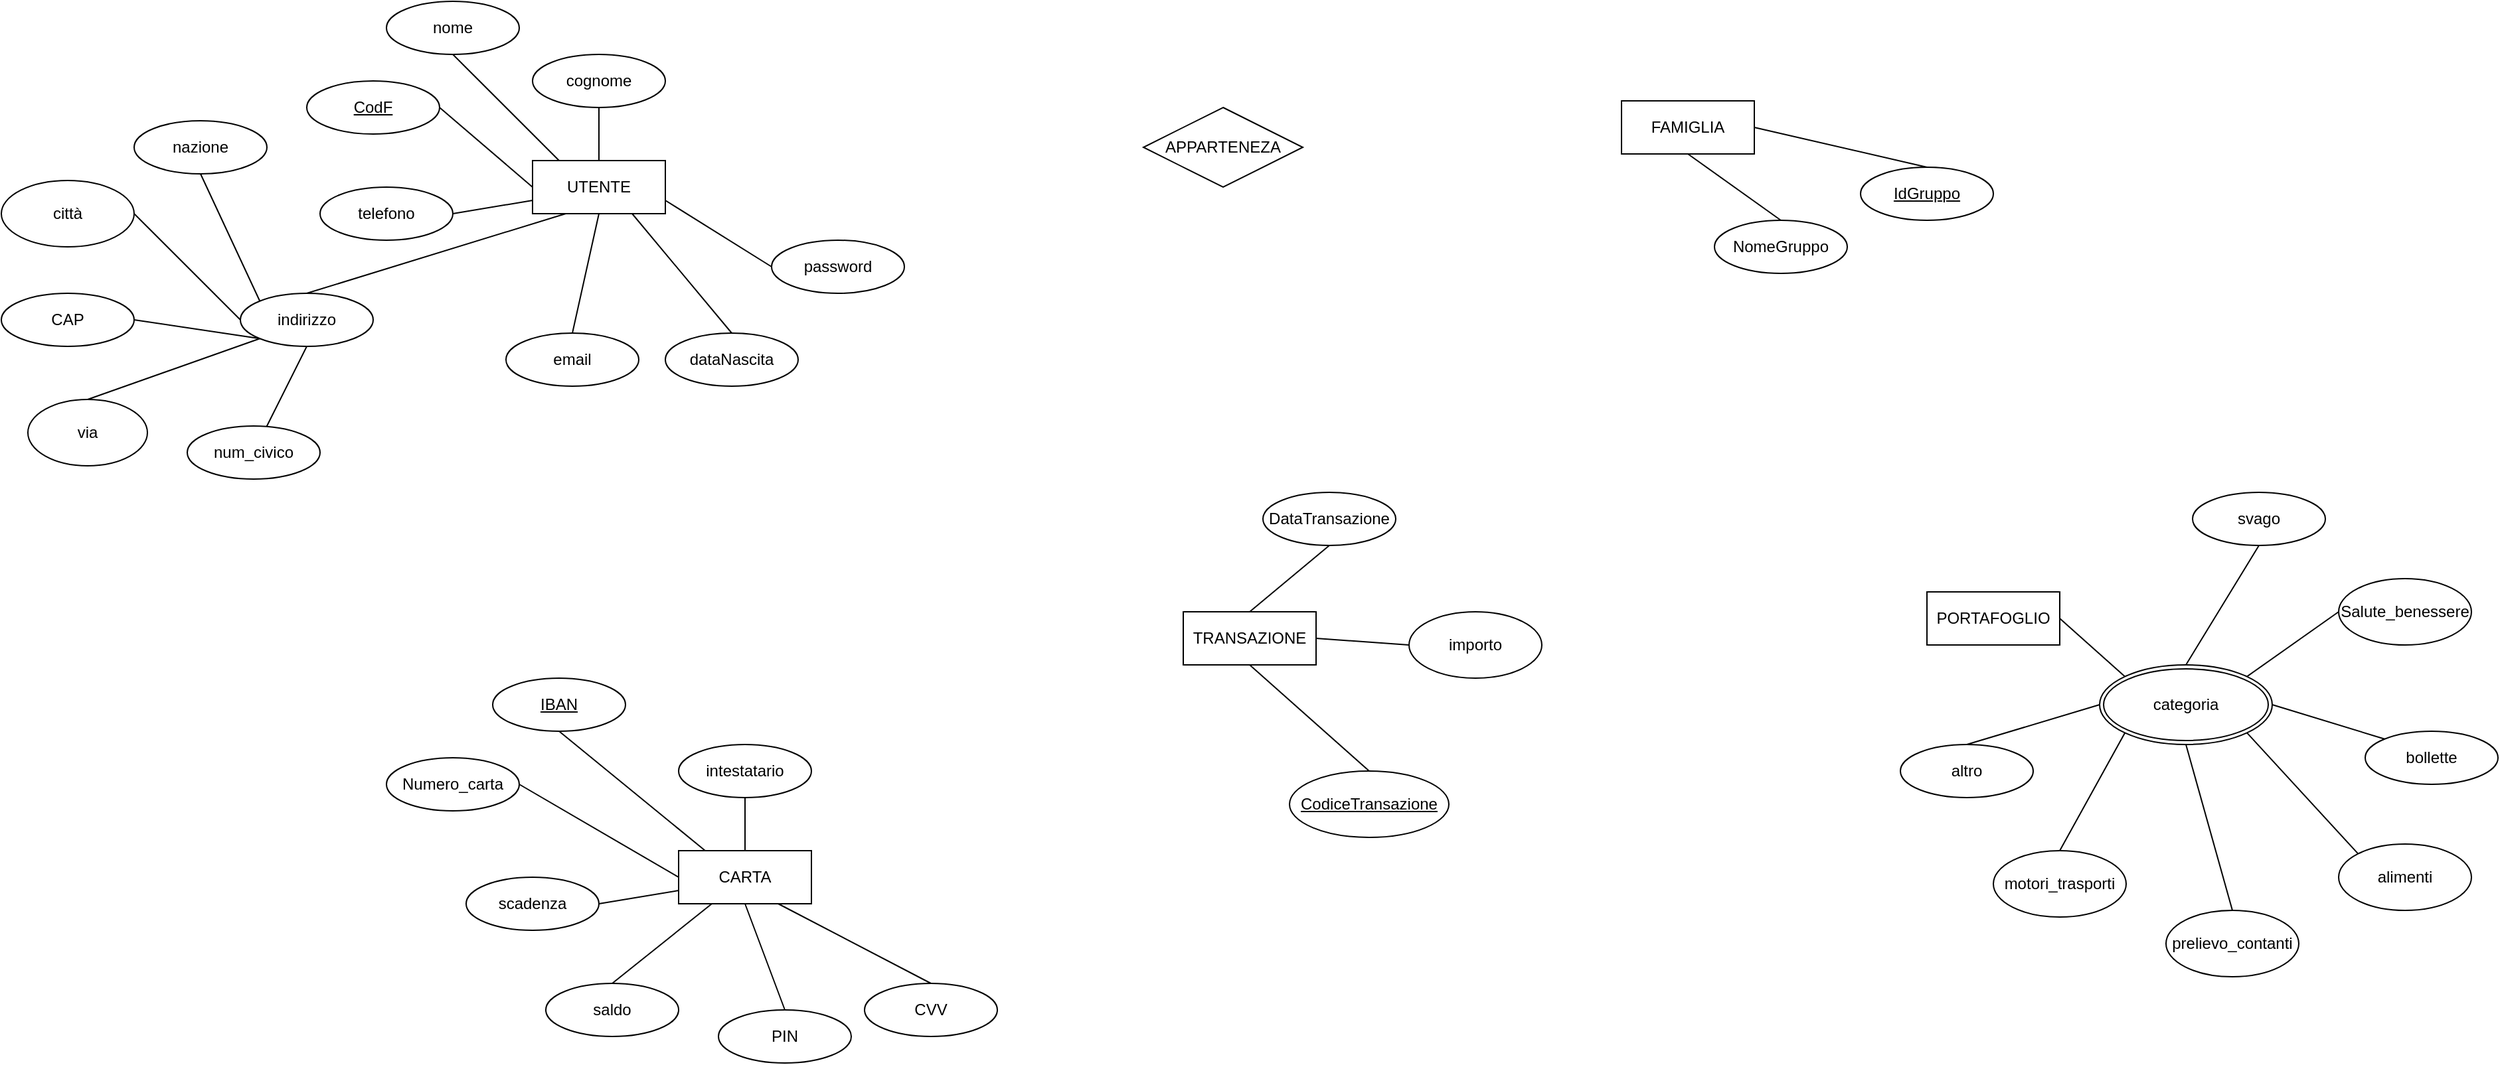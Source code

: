 <mxfile version="22.1.4" type="device">
  <diagram id="R2lEEEUBdFMjLlhIrx00" name="Page-1">
    <mxGraphModel dx="3800" dy="1068" grid="1" gridSize="10" guides="1" tooltips="1" connect="1" arrows="1" fold="1" page="1" pageScale="1" pageWidth="850" pageHeight="1100" math="0" shadow="0" extFonts="Permanent Marker^https://fonts.googleapis.com/css?family=Permanent+Marker">
      <root>
        <mxCell id="0" />
        <mxCell id="1" parent="0" />
        <mxCell id="PxeCh9MpIZ74LcTr3tRD-33" value="UTENTE" style="whiteSpace=wrap;html=1;align=center;rotation=0;" vertex="1" parent="1">
          <mxGeometry x="-690" y="180" width="100" height="40" as="geometry" />
        </mxCell>
        <mxCell id="PxeCh9MpIZ74LcTr3tRD-34" value="" style="endArrow=none;html=1;rounded=0;entryX=0.5;entryY=1;entryDx=0;entryDy=0;" edge="1" parent="1" target="PxeCh9MpIZ74LcTr3tRD-35">
          <mxGeometry relative="1" as="geometry">
            <mxPoint x="-670" y="180" as="sourcePoint" />
            <mxPoint x="-680" y="130" as="targetPoint" />
          </mxGeometry>
        </mxCell>
        <mxCell id="PxeCh9MpIZ74LcTr3tRD-35" value="nome" style="ellipse;whiteSpace=wrap;html=1;align=center;" vertex="1" parent="1">
          <mxGeometry x="-800" y="60" width="100" height="40" as="geometry" />
        </mxCell>
        <mxCell id="PxeCh9MpIZ74LcTr3tRD-36" value="cognome" style="ellipse;whiteSpace=wrap;html=1;align=center;" vertex="1" parent="1">
          <mxGeometry x="-690" y="100" width="100" height="40" as="geometry" />
        </mxCell>
        <mxCell id="PxeCh9MpIZ74LcTr3tRD-39" value="" style="endArrow=none;html=1;rounded=0;entryX=0.5;entryY=1;entryDx=0;entryDy=0;exitX=0.5;exitY=0;exitDx=0;exitDy=0;" edge="1" parent="1" source="PxeCh9MpIZ74LcTr3tRD-33" target="PxeCh9MpIZ74LcTr3tRD-36">
          <mxGeometry relative="1" as="geometry">
            <mxPoint x="-670" y="220" as="sourcePoint" />
            <mxPoint x="-510" y="220" as="targetPoint" />
          </mxGeometry>
        </mxCell>
        <mxCell id="PxeCh9MpIZ74LcTr3tRD-42" value="" style="endArrow=none;html=1;rounded=0;exitX=1;exitY=0.5;exitDx=0;exitDy=0;entryX=0;entryY=0.5;entryDx=0;entryDy=0;" edge="1" parent="1" source="PxeCh9MpIZ74LcTr3tRD-114" target="PxeCh9MpIZ74LcTr3tRD-33">
          <mxGeometry relative="1" as="geometry">
            <mxPoint x="-740" y="150" as="sourcePoint" />
            <mxPoint x="-700" y="230" as="targetPoint" />
          </mxGeometry>
        </mxCell>
        <mxCell id="PxeCh9MpIZ74LcTr3tRD-44" value="telefono" style="ellipse;whiteSpace=wrap;html=1;align=center;" vertex="1" parent="1">
          <mxGeometry x="-850" y="200" width="100" height="40" as="geometry" />
        </mxCell>
        <mxCell id="PxeCh9MpIZ74LcTr3tRD-45" value="" style="endArrow=none;html=1;rounded=0;exitX=1;exitY=0.5;exitDx=0;exitDy=0;entryX=0;entryY=0.75;entryDx=0;entryDy=0;" edge="1" parent="1" source="PxeCh9MpIZ74LcTr3tRD-44" target="PxeCh9MpIZ74LcTr3tRD-33">
          <mxGeometry relative="1" as="geometry">
            <mxPoint x="-860" y="230" as="sourcePoint" />
            <mxPoint x="-700" y="230" as="targetPoint" />
          </mxGeometry>
        </mxCell>
        <mxCell id="PxeCh9MpIZ74LcTr3tRD-47" value="indirizzo" style="ellipse;whiteSpace=wrap;html=1;align=center;" vertex="1" parent="1">
          <mxGeometry x="-910" y="280" width="100" height="40" as="geometry" />
        </mxCell>
        <mxCell id="PxeCh9MpIZ74LcTr3tRD-48" value="email" style="ellipse;whiteSpace=wrap;html=1;align=center;" vertex="1" parent="1">
          <mxGeometry x="-710" y="310" width="100" height="40" as="geometry" />
        </mxCell>
        <mxCell id="PxeCh9MpIZ74LcTr3tRD-49" value="password" style="ellipse;whiteSpace=wrap;html=1;align=center;" vertex="1" parent="1">
          <mxGeometry x="-510" y="240" width="100" height="40" as="geometry" />
        </mxCell>
        <mxCell id="PxeCh9MpIZ74LcTr3tRD-50" value="dataNascita" style="ellipse;whiteSpace=wrap;html=1;align=center;" vertex="1" parent="1">
          <mxGeometry x="-590" y="310" width="100" height="40" as="geometry" />
        </mxCell>
        <mxCell id="PxeCh9MpIZ74LcTr3tRD-52" value="" style="endArrow=none;html=1;rounded=0;exitX=0.5;exitY=0;exitDx=0;exitDy=0;entryX=0.25;entryY=1;entryDx=0;entryDy=0;" edge="1" parent="1" source="PxeCh9MpIZ74LcTr3tRD-47" target="PxeCh9MpIZ74LcTr3tRD-33">
          <mxGeometry relative="1" as="geometry">
            <mxPoint x="-900" y="230" as="sourcePoint" />
            <mxPoint x="-740" y="230" as="targetPoint" />
          </mxGeometry>
        </mxCell>
        <mxCell id="PxeCh9MpIZ74LcTr3tRD-53" value="" style="endArrow=none;html=1;rounded=0;entryX=0.5;entryY=1;entryDx=0;entryDy=0;exitX=0.5;exitY=0;exitDx=0;exitDy=0;" edge="1" parent="1" source="PxeCh9MpIZ74LcTr3tRD-48" target="PxeCh9MpIZ74LcTr3tRD-33">
          <mxGeometry relative="1" as="geometry">
            <mxPoint x="-900" y="230" as="sourcePoint" />
            <mxPoint x="-740" y="230" as="targetPoint" />
          </mxGeometry>
        </mxCell>
        <mxCell id="PxeCh9MpIZ74LcTr3tRD-54" value="" style="endArrow=none;html=1;rounded=0;exitX=0.75;exitY=1;exitDx=0;exitDy=0;entryX=0.5;entryY=0;entryDx=0;entryDy=0;" edge="1" parent="1" source="PxeCh9MpIZ74LcTr3tRD-33" target="PxeCh9MpIZ74LcTr3tRD-50">
          <mxGeometry relative="1" as="geometry">
            <mxPoint x="-900" y="230" as="sourcePoint" />
            <mxPoint x="-740" y="230" as="targetPoint" />
          </mxGeometry>
        </mxCell>
        <mxCell id="PxeCh9MpIZ74LcTr3tRD-55" value="" style="endArrow=none;html=1;rounded=0;exitX=1;exitY=0.75;exitDx=0;exitDy=0;entryX=0;entryY=0.5;entryDx=0;entryDy=0;" edge="1" parent="1" source="PxeCh9MpIZ74LcTr3tRD-33" target="PxeCh9MpIZ74LcTr3tRD-49">
          <mxGeometry relative="1" as="geometry">
            <mxPoint x="-900" y="230" as="sourcePoint" />
            <mxPoint x="-740" y="230" as="targetPoint" />
          </mxGeometry>
        </mxCell>
        <mxCell id="PxeCh9MpIZ74LcTr3tRD-56" value="CARTA" style="whiteSpace=wrap;html=1;align=center;rotation=0;" vertex="1" parent="1">
          <mxGeometry x="-580" y="700" width="100" height="40" as="geometry" />
        </mxCell>
        <mxCell id="PxeCh9MpIZ74LcTr3tRD-57" value="" style="endArrow=none;html=1;rounded=0;entryX=0.5;entryY=1;entryDx=0;entryDy=0;" edge="1" parent="1" target="PxeCh9MpIZ74LcTr3tRD-117">
          <mxGeometry relative="1" as="geometry">
            <mxPoint x="-560" y="700" as="sourcePoint" />
            <mxPoint x="-640" y="620" as="targetPoint" />
          </mxGeometry>
        </mxCell>
        <mxCell id="PxeCh9MpIZ74LcTr3tRD-59" value="intestatario" style="ellipse;whiteSpace=wrap;html=1;align=center;" vertex="1" parent="1">
          <mxGeometry x="-580" y="620" width="100" height="40" as="geometry" />
        </mxCell>
        <mxCell id="PxeCh9MpIZ74LcTr3tRD-60" value="" style="endArrow=none;html=1;rounded=0;entryX=0.5;entryY=1;entryDx=0;entryDy=0;exitX=0.5;exitY=0;exitDx=0;exitDy=0;" edge="1" parent="1" source="PxeCh9MpIZ74LcTr3tRD-56" target="PxeCh9MpIZ74LcTr3tRD-59">
          <mxGeometry relative="1" as="geometry">
            <mxPoint x="-500" y="710" as="sourcePoint" />
            <mxPoint x="-400" y="740" as="targetPoint" />
          </mxGeometry>
        </mxCell>
        <mxCell id="PxeCh9MpIZ74LcTr3tRD-61" value="Numero_carta" style="ellipse;whiteSpace=wrap;html=1;align=center;" vertex="1" parent="1">
          <mxGeometry x="-800" y="630" width="100" height="40" as="geometry" />
        </mxCell>
        <mxCell id="PxeCh9MpIZ74LcTr3tRD-62" value="" style="endArrow=none;html=1;rounded=0;exitX=1;exitY=0.5;exitDx=0;exitDy=0;entryX=0;entryY=0.5;entryDx=0;entryDy=0;" edge="1" parent="1" source="PxeCh9MpIZ74LcTr3tRD-61" target="PxeCh9MpIZ74LcTr3tRD-56">
          <mxGeometry relative="1" as="geometry">
            <mxPoint x="-750" y="750" as="sourcePoint" />
            <mxPoint x="-590" y="750" as="targetPoint" />
          </mxGeometry>
        </mxCell>
        <mxCell id="PxeCh9MpIZ74LcTr3tRD-63" value="scadenza" style="ellipse;whiteSpace=wrap;html=1;align=center;" vertex="1" parent="1">
          <mxGeometry x="-740" y="720" width="100" height="40" as="geometry" />
        </mxCell>
        <mxCell id="PxeCh9MpIZ74LcTr3tRD-64" value="" style="endArrow=none;html=1;rounded=0;exitX=1;exitY=0.5;exitDx=0;exitDy=0;entryX=0;entryY=0.75;entryDx=0;entryDy=0;" edge="1" parent="1" source="PxeCh9MpIZ74LcTr3tRD-63" target="PxeCh9MpIZ74LcTr3tRD-56">
          <mxGeometry relative="1" as="geometry">
            <mxPoint x="-750" y="750" as="sourcePoint" />
            <mxPoint x="-590" y="750" as="targetPoint" />
          </mxGeometry>
        </mxCell>
        <mxCell id="PxeCh9MpIZ74LcTr3tRD-65" value="saldo" style="ellipse;whiteSpace=wrap;html=1;align=center;" vertex="1" parent="1">
          <mxGeometry x="-680" y="800" width="100" height="40" as="geometry" />
        </mxCell>
        <mxCell id="PxeCh9MpIZ74LcTr3tRD-66" value="PIN" style="ellipse;whiteSpace=wrap;html=1;align=center;" vertex="1" parent="1">
          <mxGeometry x="-550" y="820" width="100" height="40" as="geometry" />
        </mxCell>
        <mxCell id="PxeCh9MpIZ74LcTr3tRD-68" value="CVV" style="ellipse;whiteSpace=wrap;html=1;align=center;" vertex="1" parent="1">
          <mxGeometry x="-440" y="800" width="100" height="40" as="geometry" />
        </mxCell>
        <mxCell id="PxeCh9MpIZ74LcTr3tRD-69" value="" style="endArrow=none;html=1;rounded=0;exitX=0.5;exitY=0;exitDx=0;exitDy=0;entryX=0.25;entryY=1;entryDx=0;entryDy=0;" edge="1" parent="1" source="PxeCh9MpIZ74LcTr3tRD-65" target="PxeCh9MpIZ74LcTr3tRD-56">
          <mxGeometry relative="1" as="geometry">
            <mxPoint x="-790" y="750" as="sourcePoint" />
            <mxPoint x="-630" y="750" as="targetPoint" />
          </mxGeometry>
        </mxCell>
        <mxCell id="PxeCh9MpIZ74LcTr3tRD-70" value="" style="endArrow=none;html=1;rounded=0;entryX=0.5;entryY=1;entryDx=0;entryDy=0;exitX=0.5;exitY=0;exitDx=0;exitDy=0;" edge="1" parent="1" source="PxeCh9MpIZ74LcTr3tRD-66" target="PxeCh9MpIZ74LcTr3tRD-56">
          <mxGeometry relative="1" as="geometry">
            <mxPoint x="-790" y="750" as="sourcePoint" />
            <mxPoint x="-630" y="750" as="targetPoint" />
          </mxGeometry>
        </mxCell>
        <mxCell id="PxeCh9MpIZ74LcTr3tRD-71" value="" style="endArrow=none;html=1;rounded=0;exitX=0.75;exitY=1;exitDx=0;exitDy=0;entryX=0.5;entryY=0;entryDx=0;entryDy=0;" edge="1" parent="1" source="PxeCh9MpIZ74LcTr3tRD-56" target="PxeCh9MpIZ74LcTr3tRD-68">
          <mxGeometry relative="1" as="geometry">
            <mxPoint x="-790" y="750" as="sourcePoint" />
            <mxPoint x="-630" y="750" as="targetPoint" />
          </mxGeometry>
        </mxCell>
        <mxCell id="PxeCh9MpIZ74LcTr3tRD-90" value="FAMIGLIA" style="whiteSpace=wrap;html=1;align=center;" vertex="1" parent="1">
          <mxGeometry x="130" y="135" width="100" height="40" as="geometry" />
        </mxCell>
        <mxCell id="PxeCh9MpIZ74LcTr3tRD-91" value="NomeGruppo" style="ellipse;whiteSpace=wrap;html=1;align=center;" vertex="1" parent="1">
          <mxGeometry x="200" y="225" width="100" height="40" as="geometry" />
        </mxCell>
        <mxCell id="PxeCh9MpIZ74LcTr3tRD-93" value="" style="endArrow=none;html=1;rounded=0;exitX=0.5;exitY=1;exitDx=0;exitDy=0;entryX=0.5;entryY=0;entryDx=0;entryDy=0;" edge="1" parent="1" source="PxeCh9MpIZ74LcTr3tRD-90" target="PxeCh9MpIZ74LcTr3tRD-91">
          <mxGeometry relative="1" as="geometry">
            <mxPoint x="130" y="325" as="sourcePoint" />
            <mxPoint x="290" y="325" as="targetPoint" />
          </mxGeometry>
        </mxCell>
        <mxCell id="PxeCh9MpIZ74LcTr3tRD-95" value="" style="endArrow=none;html=1;rounded=0;exitX=1;exitY=0.5;exitDx=0;exitDy=0;entryX=0.5;entryY=0;entryDx=0;entryDy=0;" edge="1" parent="1" source="PxeCh9MpIZ74LcTr3tRD-90" target="PxeCh9MpIZ74LcTr3tRD-118">
          <mxGeometry relative="1" as="geometry">
            <mxPoint x="290" y="325" as="sourcePoint" />
            <mxPoint x="350" y="165" as="targetPoint" />
          </mxGeometry>
        </mxCell>
        <mxCell id="PxeCh9MpIZ74LcTr3tRD-96" value="TRANSAZIONE" style="whiteSpace=wrap;html=1;align=center;" vertex="1" parent="1">
          <mxGeometry x="-200" y="520" width="100" height="40" as="geometry" />
        </mxCell>
        <mxCell id="PxeCh9MpIZ74LcTr3tRD-98" value="importo" style="ellipse;whiteSpace=wrap;html=1;align=center;" vertex="1" parent="1">
          <mxGeometry x="-30" y="520" width="100" height="50" as="geometry" />
        </mxCell>
        <mxCell id="PxeCh9MpIZ74LcTr3tRD-99" value="" style="endArrow=none;html=1;rounded=0;exitX=0.5;exitY=1;exitDx=0;exitDy=0;entryX=0.5;entryY=0;entryDx=0;entryDy=0;" edge="1" parent="1" source="PxeCh9MpIZ74LcTr3tRD-96" target="PxeCh9MpIZ74LcTr3tRD-115">
          <mxGeometry relative="1" as="geometry">
            <mxPoint x="-210" y="740" as="sourcePoint" />
            <mxPoint x="-90" y="640" as="targetPoint" />
          </mxGeometry>
        </mxCell>
        <mxCell id="PxeCh9MpIZ74LcTr3tRD-100" value="" style="endArrow=none;html=1;rounded=0;exitX=1;exitY=0.5;exitDx=0;exitDy=0;entryX=0;entryY=0.5;entryDx=0;entryDy=0;" edge="1" parent="1" source="PxeCh9MpIZ74LcTr3tRD-96" target="PxeCh9MpIZ74LcTr3tRD-98">
          <mxGeometry relative="1" as="geometry">
            <mxPoint x="-50" y="740" as="sourcePoint" />
            <mxPoint x="110" y="740" as="targetPoint" />
          </mxGeometry>
        </mxCell>
        <mxCell id="PxeCh9MpIZ74LcTr3tRD-102" value="DataTransazione" style="ellipse;whiteSpace=wrap;html=1;align=center;" vertex="1" parent="1">
          <mxGeometry x="-140" y="430" width="100" height="40" as="geometry" />
        </mxCell>
        <mxCell id="PxeCh9MpIZ74LcTr3tRD-103" value="" style="endArrow=none;html=1;rounded=0;exitX=0.5;exitY=0;exitDx=0;exitDy=0;entryX=0.5;entryY=1;entryDx=0;entryDy=0;" edge="1" parent="1" source="PxeCh9MpIZ74LcTr3tRD-96" target="PxeCh9MpIZ74LcTr3tRD-102">
          <mxGeometry relative="1" as="geometry">
            <mxPoint x="-650" y="650" as="sourcePoint" />
            <mxPoint x="-490" y="650" as="targetPoint" />
          </mxGeometry>
        </mxCell>
        <mxCell id="PxeCh9MpIZ74LcTr3tRD-106" value="APPARTENEZA" style="shape=rhombus;perimeter=rhombusPerimeter;whiteSpace=wrap;html=1;align=center;" vertex="1" parent="1">
          <mxGeometry x="-230" y="140" width="120" height="60" as="geometry" />
        </mxCell>
        <mxCell id="PxeCh9MpIZ74LcTr3tRD-107" value="PORTAFOGLIO" style="whiteSpace=wrap;html=1;align=center;" vertex="1" parent="1">
          <mxGeometry x="360" y="505" width="100" height="40" as="geometry" />
        </mxCell>
        <mxCell id="PxeCh9MpIZ74LcTr3tRD-110" value="" style="endArrow=none;html=1;rounded=0;exitX=1;exitY=0.5;exitDx=0;exitDy=0;entryX=0;entryY=0;entryDx=0;entryDy=0;" edge="1" parent="1" source="PxeCh9MpIZ74LcTr3tRD-107" target="PxeCh9MpIZ74LcTr3tRD-112">
          <mxGeometry relative="1" as="geometry">
            <mxPoint x="360" y="695" as="sourcePoint" />
            <mxPoint x="480" y="595" as="targetPoint" />
          </mxGeometry>
        </mxCell>
        <mxCell id="PxeCh9MpIZ74LcTr3tRD-112" value="categoria" style="ellipse;shape=doubleEllipse;margin=3;whiteSpace=wrap;html=1;align=center;" vertex="1" parent="1">
          <mxGeometry x="490" y="560" width="130" height="60" as="geometry" />
        </mxCell>
        <mxCell id="PxeCh9MpIZ74LcTr3tRD-114" value="CodF" style="ellipse;whiteSpace=wrap;html=1;align=center;fontStyle=4;" vertex="1" parent="1">
          <mxGeometry x="-860" y="120" width="100" height="40" as="geometry" />
        </mxCell>
        <mxCell id="PxeCh9MpIZ74LcTr3tRD-115" value="CodiceTransazione" style="ellipse;whiteSpace=wrap;html=1;align=center;fontStyle=4;" vertex="1" parent="1">
          <mxGeometry x="-120" y="640" width="120" height="50" as="geometry" />
        </mxCell>
        <mxCell id="PxeCh9MpIZ74LcTr3tRD-117" value="IBAN" style="ellipse;whiteSpace=wrap;html=1;align=center;fontStyle=4;" vertex="1" parent="1">
          <mxGeometry x="-720" y="570" width="100" height="40" as="geometry" />
        </mxCell>
        <mxCell id="PxeCh9MpIZ74LcTr3tRD-118" value="IdGruppo" style="ellipse;whiteSpace=wrap;html=1;align=center;fontStyle=4;" vertex="1" parent="1">
          <mxGeometry x="310" y="185" width="100" height="40" as="geometry" />
        </mxCell>
        <mxCell id="PxeCh9MpIZ74LcTr3tRD-119" value="svago" style="ellipse;whiteSpace=wrap;html=1;align=center;" vertex="1" parent="1">
          <mxGeometry x="560" y="430" width="100" height="40" as="geometry" />
        </mxCell>
        <mxCell id="PxeCh9MpIZ74LcTr3tRD-120" value="Salute_benessere" style="ellipse;whiteSpace=wrap;html=1;align=center;" vertex="1" parent="1">
          <mxGeometry x="670" y="495" width="100" height="50" as="geometry" />
        </mxCell>
        <mxCell id="PxeCh9MpIZ74LcTr3tRD-121" value="bollette" style="ellipse;whiteSpace=wrap;html=1;align=center;" vertex="1" parent="1">
          <mxGeometry x="690" y="610" width="100" height="40" as="geometry" />
        </mxCell>
        <mxCell id="PxeCh9MpIZ74LcTr3tRD-122" value="alimenti" style="ellipse;whiteSpace=wrap;html=1;align=center;" vertex="1" parent="1">
          <mxGeometry x="670" y="695" width="100" height="50" as="geometry" />
        </mxCell>
        <mxCell id="PxeCh9MpIZ74LcTr3tRD-123" value="altro" style="ellipse;whiteSpace=wrap;html=1;align=center;" vertex="1" parent="1">
          <mxGeometry x="340" y="620" width="100" height="40" as="geometry" />
        </mxCell>
        <mxCell id="PxeCh9MpIZ74LcTr3tRD-124" value="motori_trasporti" style="ellipse;whiteSpace=wrap;html=1;align=center;" vertex="1" parent="1">
          <mxGeometry x="410" y="700" width="100" height="50" as="geometry" />
        </mxCell>
        <mxCell id="PxeCh9MpIZ74LcTr3tRD-126" value="prelievo_contanti" style="ellipse;whiteSpace=wrap;html=1;align=center;" vertex="1" parent="1">
          <mxGeometry x="540" y="745" width="100" height="50" as="geometry" />
        </mxCell>
        <mxCell id="PxeCh9MpIZ74LcTr3tRD-127" value="" style="endArrow=none;html=1;rounded=0;exitX=0.5;exitY=1;exitDx=0;exitDy=0;entryX=0.5;entryY=0;entryDx=0;entryDy=0;" edge="1" parent="1" source="PxeCh9MpIZ74LcTr3tRD-119" target="PxeCh9MpIZ74LcTr3tRD-112">
          <mxGeometry relative="1" as="geometry">
            <mxPoint x="540" y="450" as="sourcePoint" />
            <mxPoint x="700" y="450" as="targetPoint" />
          </mxGeometry>
        </mxCell>
        <mxCell id="PxeCh9MpIZ74LcTr3tRD-128" value="" style="endArrow=none;html=1;rounded=0;exitX=1;exitY=0;exitDx=0;exitDy=0;entryX=0;entryY=0.5;entryDx=0;entryDy=0;" edge="1" parent="1" source="PxeCh9MpIZ74LcTr3tRD-112" target="PxeCh9MpIZ74LcTr3tRD-120">
          <mxGeometry relative="1" as="geometry">
            <mxPoint x="540" y="450" as="sourcePoint" />
            <mxPoint x="700" y="450" as="targetPoint" />
          </mxGeometry>
        </mxCell>
        <mxCell id="PxeCh9MpIZ74LcTr3tRD-129" value="" style="endArrow=none;html=1;rounded=0;exitX=1;exitY=0.5;exitDx=0;exitDy=0;entryX=0;entryY=0;entryDx=0;entryDy=0;" edge="1" parent="1" source="PxeCh9MpIZ74LcTr3tRD-112" target="PxeCh9MpIZ74LcTr3tRD-121">
          <mxGeometry relative="1" as="geometry">
            <mxPoint x="540" y="450" as="sourcePoint" />
            <mxPoint x="700" y="450" as="targetPoint" />
          </mxGeometry>
        </mxCell>
        <mxCell id="PxeCh9MpIZ74LcTr3tRD-130" value="" style="endArrow=none;html=1;rounded=0;exitX=1;exitY=1;exitDx=0;exitDy=0;entryX=0;entryY=0;entryDx=0;entryDy=0;" edge="1" parent="1" source="PxeCh9MpIZ74LcTr3tRD-112" target="PxeCh9MpIZ74LcTr3tRD-122">
          <mxGeometry relative="1" as="geometry">
            <mxPoint x="540" y="450" as="sourcePoint" />
            <mxPoint x="700" y="450" as="targetPoint" />
          </mxGeometry>
        </mxCell>
        <mxCell id="PxeCh9MpIZ74LcTr3tRD-132" value="" style="endArrow=none;html=1;rounded=0;exitX=0.5;exitY=1;exitDx=0;exitDy=0;entryX=0.5;entryY=0;entryDx=0;entryDy=0;" edge="1" parent="1" source="PxeCh9MpIZ74LcTr3tRD-112" target="PxeCh9MpIZ74LcTr3tRD-126">
          <mxGeometry relative="1" as="geometry">
            <mxPoint x="540" y="450" as="sourcePoint" />
            <mxPoint x="700" y="450" as="targetPoint" />
          </mxGeometry>
        </mxCell>
        <mxCell id="PxeCh9MpIZ74LcTr3tRD-133" value="" style="endArrow=none;html=1;rounded=0;exitX=0;exitY=1;exitDx=0;exitDy=0;entryX=0.5;entryY=0;entryDx=0;entryDy=0;" edge="1" parent="1" source="PxeCh9MpIZ74LcTr3tRD-112" target="PxeCh9MpIZ74LcTr3tRD-124">
          <mxGeometry relative="1" as="geometry">
            <mxPoint x="540" y="450" as="sourcePoint" />
            <mxPoint x="700" y="450" as="targetPoint" />
          </mxGeometry>
        </mxCell>
        <mxCell id="PxeCh9MpIZ74LcTr3tRD-134" value="" style="endArrow=none;html=1;rounded=0;exitX=0;exitY=0.5;exitDx=0;exitDy=0;entryX=0.5;entryY=0;entryDx=0;entryDy=0;" edge="1" parent="1" source="PxeCh9MpIZ74LcTr3tRD-112" target="PxeCh9MpIZ74LcTr3tRD-123">
          <mxGeometry relative="1" as="geometry">
            <mxPoint x="540" y="450" as="sourcePoint" />
            <mxPoint x="700" y="450" as="targetPoint" />
          </mxGeometry>
        </mxCell>
        <mxCell id="PxeCh9MpIZ74LcTr3tRD-135" value="nazione" style="ellipse;whiteSpace=wrap;html=1;align=center;" vertex="1" parent="1">
          <mxGeometry x="-990" y="150" width="100" height="40" as="geometry" />
        </mxCell>
        <mxCell id="PxeCh9MpIZ74LcTr3tRD-136" value="città" style="ellipse;whiteSpace=wrap;html=1;align=center;" vertex="1" parent="1">
          <mxGeometry x="-1090" y="195" width="100" height="50" as="geometry" />
        </mxCell>
        <mxCell id="PxeCh9MpIZ74LcTr3tRD-137" value="CAP" style="ellipse;whiteSpace=wrap;html=1;align=center;" vertex="1" parent="1">
          <mxGeometry x="-1090" y="280" width="100" height="40" as="geometry" />
        </mxCell>
        <mxCell id="PxeCh9MpIZ74LcTr3tRD-138" value="via" style="ellipse;whiteSpace=wrap;html=1;align=center;" vertex="1" parent="1">
          <mxGeometry x="-1070" y="360" width="90" height="50" as="geometry" />
        </mxCell>
        <mxCell id="PxeCh9MpIZ74LcTr3tRD-139" value="" style="endArrow=none;html=1;rounded=0;exitX=0.5;exitY=1;exitDx=0;exitDy=0;entryX=0;entryY=0;entryDx=0;entryDy=0;" edge="1" parent="1" source="PxeCh9MpIZ74LcTr3tRD-135" target="PxeCh9MpIZ74LcTr3tRD-47">
          <mxGeometry relative="1" as="geometry">
            <mxPoint x="-1100" y="300" as="sourcePoint" />
            <mxPoint x="-1085" y="410" as="targetPoint" />
          </mxGeometry>
        </mxCell>
        <mxCell id="PxeCh9MpIZ74LcTr3tRD-140" value="" style="endArrow=none;html=1;rounded=0;exitX=0;exitY=0.5;exitDx=0;exitDy=0;entryX=1;entryY=0.5;entryDx=0;entryDy=0;" edge="1" parent="1" target="PxeCh9MpIZ74LcTr3tRD-136" source="PxeCh9MpIZ74LcTr3tRD-47">
          <mxGeometry relative="1" as="geometry">
            <mxPoint x="-1039" y="419" as="sourcePoint" />
            <mxPoint x="-940" y="300" as="targetPoint" />
          </mxGeometry>
        </mxCell>
        <mxCell id="PxeCh9MpIZ74LcTr3tRD-141" value="" style="endArrow=none;html=1;rounded=0;exitX=0;exitY=1;exitDx=0;exitDy=0;entryX=1;entryY=0.5;entryDx=0;entryDy=0;" edge="1" parent="1" target="PxeCh9MpIZ74LcTr3tRD-137" source="PxeCh9MpIZ74LcTr3tRD-47">
          <mxGeometry relative="1" as="geometry">
            <mxPoint x="-1020" y="440" as="sourcePoint" />
            <mxPoint x="-940" y="300" as="targetPoint" />
          </mxGeometry>
        </mxCell>
        <mxCell id="PxeCh9MpIZ74LcTr3tRD-142" value="" style="endArrow=none;html=1;rounded=0;exitX=0;exitY=1;exitDx=0;exitDy=0;entryX=0.5;entryY=0;entryDx=0;entryDy=0;" edge="1" parent="1" target="PxeCh9MpIZ74LcTr3tRD-138" source="PxeCh9MpIZ74LcTr3tRD-47">
          <mxGeometry relative="1" as="geometry">
            <mxPoint x="-1039" y="461" as="sourcePoint" />
            <mxPoint x="-975" y="360" as="targetPoint" />
          </mxGeometry>
        </mxCell>
        <mxCell id="PxeCh9MpIZ74LcTr3tRD-143" value="" style="endArrow=none;html=1;rounded=0;exitX=0.5;exitY=1;exitDx=0;exitDy=0;" edge="1" parent="1" source="PxeCh9MpIZ74LcTr3tRD-47" target="PxeCh9MpIZ74LcTr3tRD-145">
          <mxGeometry relative="1" as="geometry">
            <mxPoint x="-1085" y="470" as="sourcePoint" />
            <mxPoint x="-890" y="380" as="targetPoint" />
          </mxGeometry>
        </mxCell>
        <mxCell id="PxeCh9MpIZ74LcTr3tRD-145" value="num_civico" style="ellipse;whiteSpace=wrap;html=1;align=center;" vertex="1" parent="1">
          <mxGeometry x="-950" y="380" width="100" height="40" as="geometry" />
        </mxCell>
      </root>
    </mxGraphModel>
  </diagram>
</mxfile>

